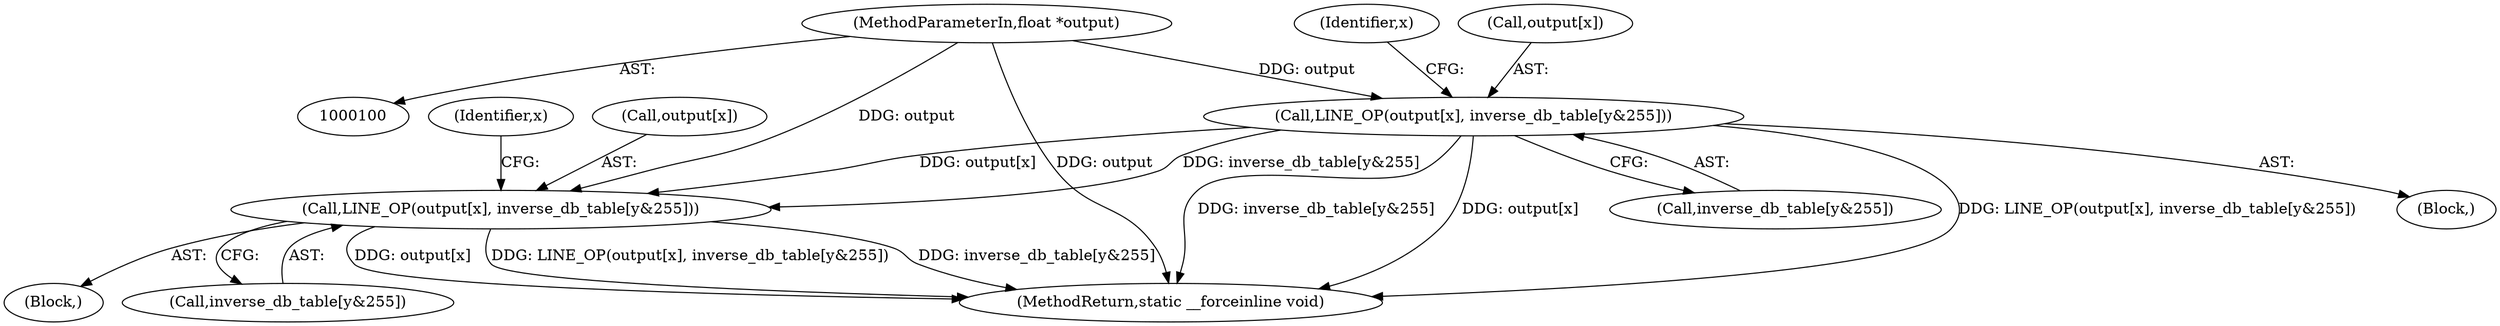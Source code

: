 digraph "0_stb_98fdfc6df88b1e34a736d5e126e6c8139c8de1a6@array" {
"1000256" [label="(Call,LINE_OP(output[x], inverse_db_table[y&255]))"];
"1000220" [label="(Call,LINE_OP(output[x], inverse_db_table[y&255]))"];
"1000101" [label="(MethodParameterIn,float *output)"];
"1000236" [label="(Identifier,x)"];
"1000221" [label="(Call,output[x])"];
"1000224" [label="(Call,inverse_db_table[y&255])"];
"1000101" [label="(MethodParameterIn,float *output)"];
"1000256" [label="(Call,LINE_OP(output[x], inverse_db_table[y&255]))"];
"1000220" [label="(Call,LINE_OP(output[x], inverse_db_table[y&255]))"];
"1000237" [label="(Block,)"];
"1000257" [label="(Call,output[x])"];
"1000219" [label="(Block,)"];
"1000231" [label="(Identifier,x)"];
"1000265" [label="(MethodReturn,static __forceinline void)"];
"1000260" [label="(Call,inverse_db_table[y&255])"];
"1000256" -> "1000237"  [label="AST: "];
"1000256" -> "1000260"  [label="CFG: "];
"1000257" -> "1000256"  [label="AST: "];
"1000260" -> "1000256"  [label="AST: "];
"1000236" -> "1000256"  [label="CFG: "];
"1000256" -> "1000265"  [label="DDG: inverse_db_table[y&255]"];
"1000256" -> "1000265"  [label="DDG: output[x]"];
"1000256" -> "1000265"  [label="DDG: LINE_OP(output[x], inverse_db_table[y&255])"];
"1000220" -> "1000256"  [label="DDG: output[x]"];
"1000220" -> "1000256"  [label="DDG: inverse_db_table[y&255]"];
"1000101" -> "1000256"  [label="DDG: output"];
"1000220" -> "1000219"  [label="AST: "];
"1000220" -> "1000224"  [label="CFG: "];
"1000221" -> "1000220"  [label="AST: "];
"1000224" -> "1000220"  [label="AST: "];
"1000231" -> "1000220"  [label="CFG: "];
"1000220" -> "1000265"  [label="DDG: output[x]"];
"1000220" -> "1000265"  [label="DDG: LINE_OP(output[x], inverse_db_table[y&255])"];
"1000220" -> "1000265"  [label="DDG: inverse_db_table[y&255]"];
"1000101" -> "1000220"  [label="DDG: output"];
"1000101" -> "1000100"  [label="AST: "];
"1000101" -> "1000265"  [label="DDG: output"];
}
